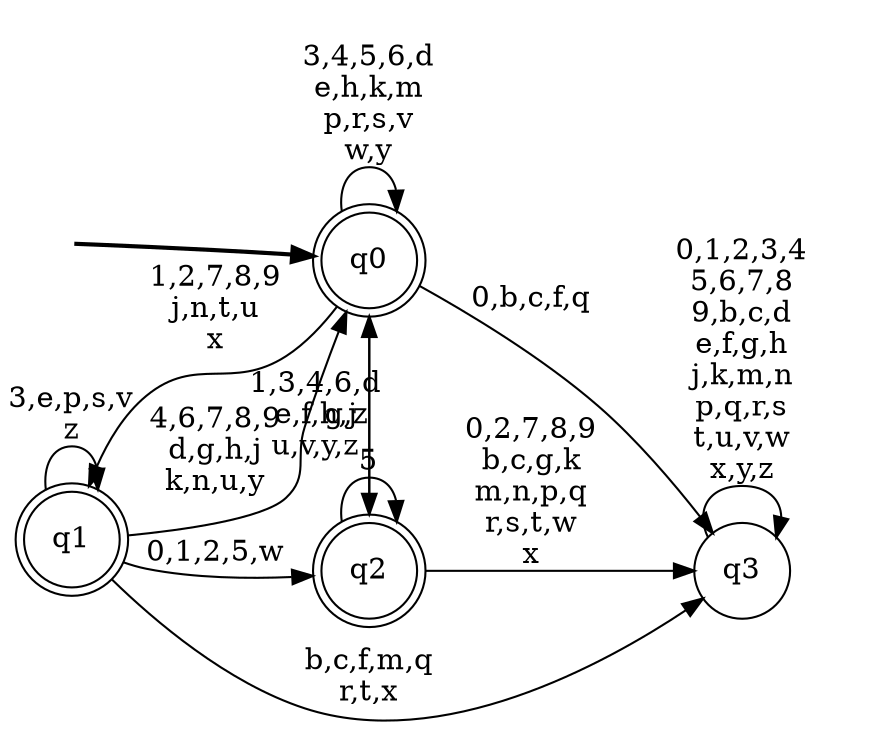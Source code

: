 digraph BlueStar {
__start0 [style = invis, shape = none, label = "", width = 0, height = 0];

rankdir=LR;
size="8,5";

s0 [style="rounded,filled", color="black", fillcolor="white" shape="doublecircle", label="q0"];
s1 [style="rounded,filled", color="black", fillcolor="white" shape="doublecircle", label="q1"];
s2 [style="rounded,filled", color="black", fillcolor="white" shape="doublecircle", label="q2"];
s3 [style="filled", color="black", fillcolor="white" shape="circle", label="q3"];
subgraph cluster_main { 
	graph [pad=".75", ranksep="0.15", nodesep="0.15"];
	 style=invis; 
	__start0 -> s0 [penwidth=2];
}
s0 -> s0 [label="3,4,5,6,d\ne,h,k,m\np,r,s,v\nw,y"];
s0 -> s1 [label="1,2,7,8,9\nj,n,t,u\nx"];
s0 -> s2 [label="g,z"];
s0 -> s3 [label="0,b,c,f,q"];
s1 -> s0 [label="4,6,7,8,9\nd,g,h,j\nk,n,u,y"];
s1 -> s1 [label="3,e,p,s,v\nz"];
s1 -> s2 [label="0,1,2,5,w"];
s1 -> s3 [label="b,c,f,m,q\nr,t,x"];
s2 -> s0 [label="1,3,4,6,d\ne,f,h,j\nu,v,y,z"];
s2 -> s2 [label="5"];
s2 -> s3 [label="0,2,7,8,9\nb,c,g,k\nm,n,p,q\nr,s,t,w\nx"];
s3 -> s3 [label="0,1,2,3,4\n5,6,7,8\n9,b,c,d\ne,f,g,h\nj,k,m,n\np,q,r,s\nt,u,v,w\nx,y,z"];

}